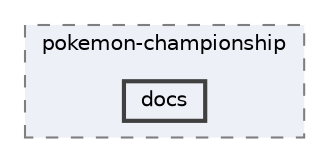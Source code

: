digraph "/home/alexandros/Documents/PLT/V4/pokemon-championship/docs"
{
 // LATEX_PDF_SIZE
  bgcolor="transparent";
  edge [fontname=Helvetica,fontsize=10,labelfontname=Helvetica,labelfontsize=10];
  node [fontname=Helvetica,fontsize=10,shape=box,height=0.2,width=0.4];
  compound=true
  subgraph clusterdir_e949288da4c0e49b02d01762d0e5b18d {
    graph [ bgcolor="#edf0f7", pencolor="grey50", label="pokemon-championship", fontname=Helvetica,fontsize=10 style="filled,dashed", URL="dir_e949288da4c0e49b02d01762d0e5b18d.html",tooltip=""]
  dir_558c944804afc76dcbfb7301973ce45b [label="docs", fillcolor="#edf0f7", color="grey25", style="filled,bold", URL="dir_558c944804afc76dcbfb7301973ce45b.html",tooltip=""];
  }
}
